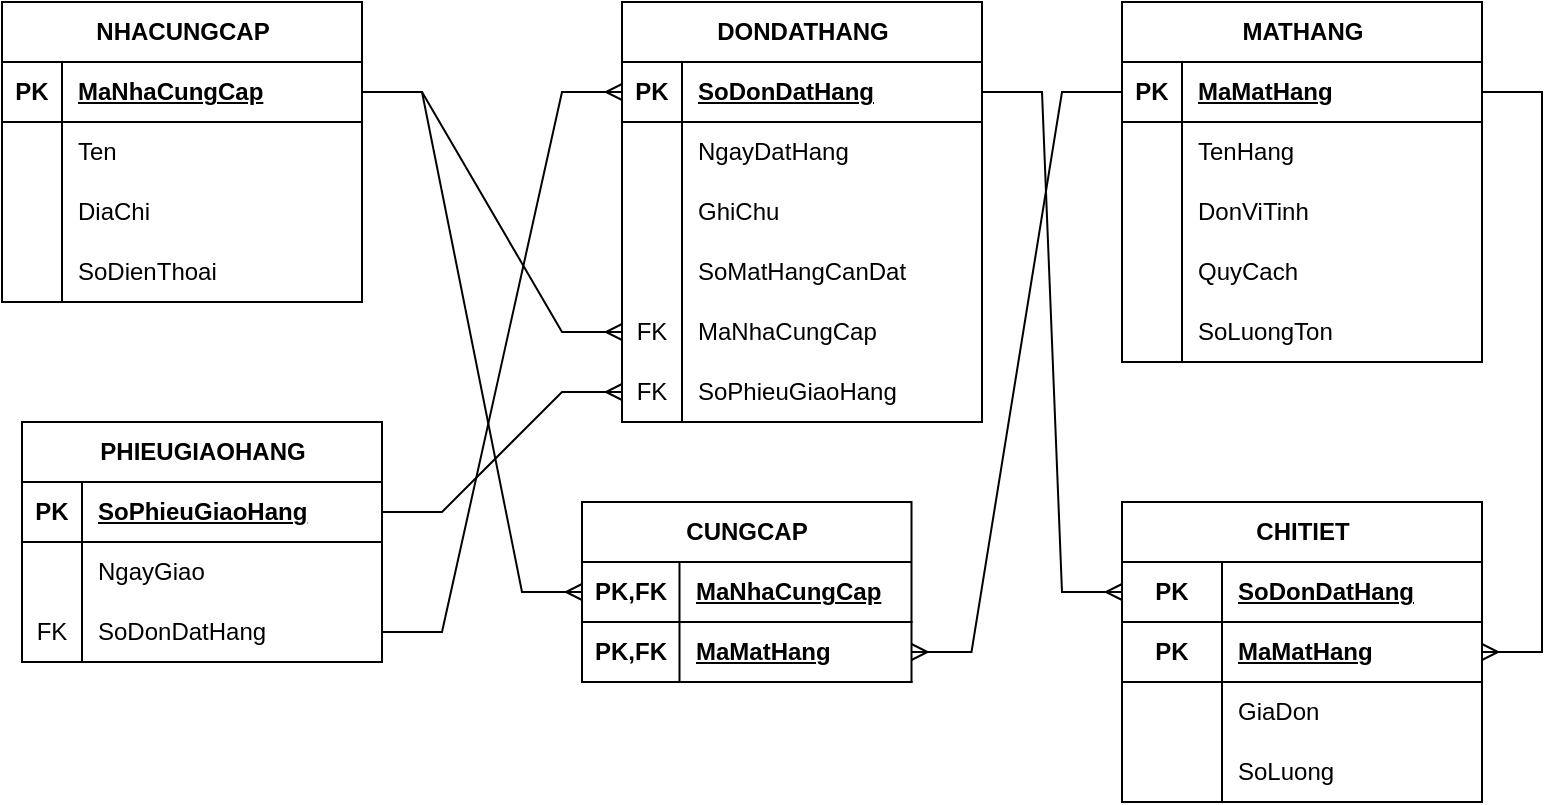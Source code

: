 <mxfile version="26.2.15">
  <diagram name="Trang-1" id="7OiHAHP2vzKxeN63zUBr">
    <mxGraphModel dx="872" dy="499" grid="0" gridSize="10" guides="1" tooltips="1" connect="1" arrows="1" fold="1" page="1" pageScale="1" pageWidth="827" pageHeight="1169" math="0" shadow="0">
      <root>
        <mxCell id="0" />
        <mxCell id="1" parent="0" />
        <mxCell id="dWfArhfqpdfxGNsJtXft-1" value="CHITIET" style="shape=table;startSize=30;container=1;collapsible=1;childLayout=tableLayout;fixedRows=1;rowLines=0;fontStyle=1;align=center;resizeLast=1;html=1;" vertex="1" parent="1">
          <mxGeometry x="580" y="290" width="180" height="150" as="geometry" />
        </mxCell>
        <mxCell id="dWfArhfqpdfxGNsJtXft-2" value="" style="shape=tableRow;horizontal=0;startSize=0;swimlaneHead=0;swimlaneBody=0;fillColor=none;collapsible=0;dropTarget=0;points=[[0,0.5],[1,0.5]];portConstraint=eastwest;top=0;left=0;right=0;bottom=1;" vertex="1" parent="dWfArhfqpdfxGNsJtXft-1">
          <mxGeometry y="30" width="180" height="30" as="geometry" />
        </mxCell>
        <mxCell id="dWfArhfqpdfxGNsJtXft-3" value="PK" style="shape=partialRectangle;connectable=0;fillColor=none;top=0;left=0;bottom=0;right=0;fontStyle=1;overflow=hidden;whiteSpace=wrap;html=1;" vertex="1" parent="dWfArhfqpdfxGNsJtXft-2">
          <mxGeometry width="50" height="30" as="geometry">
            <mxRectangle width="50" height="30" as="alternateBounds" />
          </mxGeometry>
        </mxCell>
        <mxCell id="dWfArhfqpdfxGNsJtXft-4" value="SoDonDatHang" style="shape=partialRectangle;connectable=0;fillColor=none;top=0;left=0;bottom=0;right=0;align=left;spacingLeft=6;fontStyle=5;overflow=hidden;whiteSpace=wrap;html=1;" vertex="1" parent="dWfArhfqpdfxGNsJtXft-2">
          <mxGeometry x="50" width="130" height="30" as="geometry">
            <mxRectangle width="130" height="30" as="alternateBounds" />
          </mxGeometry>
        </mxCell>
        <mxCell id="dWfArhfqpdfxGNsJtXft-111" value="" style="shape=tableRow;horizontal=0;startSize=0;swimlaneHead=0;swimlaneBody=0;fillColor=none;collapsible=0;dropTarget=0;points=[[0,0.5],[1,0.5]];portConstraint=eastwest;top=0;left=0;right=0;bottom=1;" vertex="1" parent="dWfArhfqpdfxGNsJtXft-1">
          <mxGeometry y="60" width="180" height="30" as="geometry" />
        </mxCell>
        <mxCell id="dWfArhfqpdfxGNsJtXft-112" value="PK" style="shape=partialRectangle;connectable=0;fillColor=none;top=0;left=0;bottom=0;right=0;fontStyle=1;overflow=hidden;whiteSpace=wrap;html=1;" vertex="1" parent="dWfArhfqpdfxGNsJtXft-111">
          <mxGeometry width="50" height="30" as="geometry">
            <mxRectangle width="50" height="30" as="alternateBounds" />
          </mxGeometry>
        </mxCell>
        <mxCell id="dWfArhfqpdfxGNsJtXft-113" value="MaMatHang" style="shape=partialRectangle;connectable=0;fillColor=none;top=0;left=0;bottom=0;right=0;align=left;spacingLeft=6;fontStyle=5;overflow=hidden;whiteSpace=wrap;html=1;" vertex="1" parent="dWfArhfqpdfxGNsJtXft-111">
          <mxGeometry x="50" width="130" height="30" as="geometry">
            <mxRectangle width="130" height="30" as="alternateBounds" />
          </mxGeometry>
        </mxCell>
        <mxCell id="dWfArhfqpdfxGNsJtXft-114" value="" style="shape=tableRow;horizontal=0;startSize=0;swimlaneHead=0;swimlaneBody=0;fillColor=none;collapsible=0;dropTarget=0;points=[[0,0.5],[1,0.5]];portConstraint=eastwest;top=0;left=0;right=0;bottom=0;" vertex="1" parent="dWfArhfqpdfxGNsJtXft-1">
          <mxGeometry y="90" width="180" height="30" as="geometry" />
        </mxCell>
        <mxCell id="dWfArhfqpdfxGNsJtXft-115" value="" style="shape=partialRectangle;connectable=0;fillColor=none;top=0;left=0;bottom=0;right=0;editable=1;overflow=hidden;whiteSpace=wrap;html=1;" vertex="1" parent="dWfArhfqpdfxGNsJtXft-114">
          <mxGeometry width="50" height="30" as="geometry">
            <mxRectangle width="50" height="30" as="alternateBounds" />
          </mxGeometry>
        </mxCell>
        <mxCell id="dWfArhfqpdfxGNsJtXft-116" value="GiaDon" style="shape=partialRectangle;connectable=0;fillColor=none;top=0;left=0;bottom=0;right=0;align=left;spacingLeft=6;overflow=hidden;whiteSpace=wrap;html=1;" vertex="1" parent="dWfArhfqpdfxGNsJtXft-114">
          <mxGeometry x="50" width="130" height="30" as="geometry">
            <mxRectangle width="130" height="30" as="alternateBounds" />
          </mxGeometry>
        </mxCell>
        <mxCell id="dWfArhfqpdfxGNsJtXft-117" value="" style="shape=tableRow;horizontal=0;startSize=0;swimlaneHead=0;swimlaneBody=0;fillColor=none;collapsible=0;dropTarget=0;points=[[0,0.5],[1,0.5]];portConstraint=eastwest;top=0;left=0;right=0;bottom=0;" vertex="1" parent="dWfArhfqpdfxGNsJtXft-1">
          <mxGeometry y="120" width="180" height="30" as="geometry" />
        </mxCell>
        <mxCell id="dWfArhfqpdfxGNsJtXft-118" value="" style="shape=partialRectangle;connectable=0;fillColor=none;top=0;left=0;bottom=0;right=0;editable=1;overflow=hidden;whiteSpace=wrap;html=1;" vertex="1" parent="dWfArhfqpdfxGNsJtXft-117">
          <mxGeometry width="50" height="30" as="geometry">
            <mxRectangle width="50" height="30" as="alternateBounds" />
          </mxGeometry>
        </mxCell>
        <mxCell id="dWfArhfqpdfxGNsJtXft-119" value="SoLuong" style="shape=partialRectangle;connectable=0;fillColor=none;top=0;left=0;bottom=0;right=0;align=left;spacingLeft=6;overflow=hidden;whiteSpace=wrap;html=1;" vertex="1" parent="dWfArhfqpdfxGNsJtXft-117">
          <mxGeometry x="50" width="130" height="30" as="geometry">
            <mxRectangle width="130" height="30" as="alternateBounds" />
          </mxGeometry>
        </mxCell>
        <mxCell id="dWfArhfqpdfxGNsJtXft-14" value="PHIEUGIAOHANG" style="shape=table;startSize=30;container=1;collapsible=1;childLayout=tableLayout;fixedRows=1;rowLines=0;fontStyle=1;align=center;resizeLast=1;html=1;" vertex="1" parent="1">
          <mxGeometry x="30" y="250" width="180" height="120" as="geometry" />
        </mxCell>
        <mxCell id="dWfArhfqpdfxGNsJtXft-15" value="" style="shape=tableRow;horizontal=0;startSize=0;swimlaneHead=0;swimlaneBody=0;fillColor=none;collapsible=0;dropTarget=0;points=[[0,0.5],[1,0.5]];portConstraint=eastwest;top=0;left=0;right=0;bottom=1;" vertex="1" parent="dWfArhfqpdfxGNsJtXft-14">
          <mxGeometry y="30" width="180" height="30" as="geometry" />
        </mxCell>
        <mxCell id="dWfArhfqpdfxGNsJtXft-16" value="PK" style="shape=partialRectangle;connectable=0;fillColor=none;top=0;left=0;bottom=0;right=0;fontStyle=1;overflow=hidden;whiteSpace=wrap;html=1;" vertex="1" parent="dWfArhfqpdfxGNsJtXft-15">
          <mxGeometry width="30" height="30" as="geometry">
            <mxRectangle width="30" height="30" as="alternateBounds" />
          </mxGeometry>
        </mxCell>
        <mxCell id="dWfArhfqpdfxGNsJtXft-17" value="SoPhieuGiaoHang" style="shape=partialRectangle;connectable=0;fillColor=none;top=0;left=0;bottom=0;right=0;align=left;spacingLeft=6;fontStyle=5;overflow=hidden;whiteSpace=wrap;html=1;" vertex="1" parent="dWfArhfqpdfxGNsJtXft-15">
          <mxGeometry x="30" width="150" height="30" as="geometry">
            <mxRectangle width="150" height="30" as="alternateBounds" />
          </mxGeometry>
        </mxCell>
        <mxCell id="dWfArhfqpdfxGNsJtXft-107" value="" style="shape=tableRow;horizontal=0;startSize=0;swimlaneHead=0;swimlaneBody=0;fillColor=none;collapsible=0;dropTarget=0;points=[[0,0.5],[1,0.5]];portConstraint=eastwest;top=0;left=0;right=0;bottom=0;" vertex="1" parent="dWfArhfqpdfxGNsJtXft-14">
          <mxGeometry y="60" width="180" height="30" as="geometry" />
        </mxCell>
        <mxCell id="dWfArhfqpdfxGNsJtXft-108" value="" style="shape=partialRectangle;connectable=0;fillColor=none;top=0;left=0;bottom=0;right=0;editable=1;overflow=hidden;whiteSpace=wrap;html=1;" vertex="1" parent="dWfArhfqpdfxGNsJtXft-107">
          <mxGeometry width="30" height="30" as="geometry">
            <mxRectangle width="30" height="30" as="alternateBounds" />
          </mxGeometry>
        </mxCell>
        <mxCell id="dWfArhfqpdfxGNsJtXft-109" value="NgayGiao" style="shape=partialRectangle;connectable=0;fillColor=none;top=0;left=0;bottom=0;right=0;align=left;spacingLeft=6;overflow=hidden;whiteSpace=wrap;html=1;" vertex="1" parent="dWfArhfqpdfxGNsJtXft-107">
          <mxGeometry x="30" width="150" height="30" as="geometry">
            <mxRectangle width="150" height="30" as="alternateBounds" />
          </mxGeometry>
        </mxCell>
        <mxCell id="dWfArhfqpdfxGNsJtXft-18" value="" style="shape=tableRow;horizontal=0;startSize=0;swimlaneHead=0;swimlaneBody=0;fillColor=none;collapsible=0;dropTarget=0;points=[[0,0.5],[1,0.5]];portConstraint=eastwest;top=0;left=0;right=0;bottom=0;" vertex="1" parent="dWfArhfqpdfxGNsJtXft-14">
          <mxGeometry y="90" width="180" height="30" as="geometry" />
        </mxCell>
        <mxCell id="dWfArhfqpdfxGNsJtXft-19" value="FK" style="shape=partialRectangle;connectable=0;fillColor=none;top=0;left=0;bottom=0;right=0;editable=1;overflow=hidden;whiteSpace=wrap;html=1;" vertex="1" parent="dWfArhfqpdfxGNsJtXft-18">
          <mxGeometry width="30" height="30" as="geometry">
            <mxRectangle width="30" height="30" as="alternateBounds" />
          </mxGeometry>
        </mxCell>
        <mxCell id="dWfArhfqpdfxGNsJtXft-20" value="SoDonDatHang" style="shape=partialRectangle;connectable=0;fillColor=none;top=0;left=0;bottom=0;right=0;align=left;spacingLeft=6;overflow=hidden;whiteSpace=wrap;html=1;" vertex="1" parent="dWfArhfqpdfxGNsJtXft-18">
          <mxGeometry x="30" width="150" height="30" as="geometry">
            <mxRectangle width="150" height="30" as="alternateBounds" />
          </mxGeometry>
        </mxCell>
        <mxCell id="dWfArhfqpdfxGNsJtXft-27" value="DONDATHANG" style="shape=table;startSize=30;container=1;collapsible=1;childLayout=tableLayout;fixedRows=1;rowLines=0;fontStyle=1;align=center;resizeLast=1;html=1;" vertex="1" parent="1">
          <mxGeometry x="330" y="40" width="180" height="210" as="geometry" />
        </mxCell>
        <mxCell id="dWfArhfqpdfxGNsJtXft-28" value="" style="shape=tableRow;horizontal=0;startSize=0;swimlaneHead=0;swimlaneBody=0;fillColor=none;collapsible=0;dropTarget=0;points=[[0,0.5],[1,0.5]];portConstraint=eastwest;top=0;left=0;right=0;bottom=1;" vertex="1" parent="dWfArhfqpdfxGNsJtXft-27">
          <mxGeometry y="30" width="180" height="30" as="geometry" />
        </mxCell>
        <mxCell id="dWfArhfqpdfxGNsJtXft-29" value="PK" style="shape=partialRectangle;connectable=0;fillColor=none;top=0;left=0;bottom=0;right=0;fontStyle=1;overflow=hidden;whiteSpace=wrap;html=1;" vertex="1" parent="dWfArhfqpdfxGNsJtXft-28">
          <mxGeometry width="30" height="30" as="geometry">
            <mxRectangle width="30" height="30" as="alternateBounds" />
          </mxGeometry>
        </mxCell>
        <mxCell id="dWfArhfqpdfxGNsJtXft-30" value="SoDonDatHang" style="shape=partialRectangle;connectable=0;fillColor=none;top=0;left=0;bottom=0;right=0;align=left;spacingLeft=6;fontStyle=5;overflow=hidden;whiteSpace=wrap;html=1;" vertex="1" parent="dWfArhfqpdfxGNsJtXft-28">
          <mxGeometry x="30" width="150" height="30" as="geometry">
            <mxRectangle width="150" height="30" as="alternateBounds" />
          </mxGeometry>
        </mxCell>
        <mxCell id="dWfArhfqpdfxGNsJtXft-31" value="" style="shape=tableRow;horizontal=0;startSize=0;swimlaneHead=0;swimlaneBody=0;fillColor=none;collapsible=0;dropTarget=0;points=[[0,0.5],[1,0.5]];portConstraint=eastwest;top=0;left=0;right=0;bottom=0;" vertex="1" parent="dWfArhfqpdfxGNsJtXft-27">
          <mxGeometry y="60" width="180" height="30" as="geometry" />
        </mxCell>
        <mxCell id="dWfArhfqpdfxGNsJtXft-32" value="" style="shape=partialRectangle;connectable=0;fillColor=none;top=0;left=0;bottom=0;right=0;editable=1;overflow=hidden;whiteSpace=wrap;html=1;" vertex="1" parent="dWfArhfqpdfxGNsJtXft-31">
          <mxGeometry width="30" height="30" as="geometry">
            <mxRectangle width="30" height="30" as="alternateBounds" />
          </mxGeometry>
        </mxCell>
        <mxCell id="dWfArhfqpdfxGNsJtXft-33" value="NgayDatHang" style="shape=partialRectangle;connectable=0;fillColor=none;top=0;left=0;bottom=0;right=0;align=left;spacingLeft=6;overflow=hidden;whiteSpace=wrap;html=1;" vertex="1" parent="dWfArhfqpdfxGNsJtXft-31">
          <mxGeometry x="30" width="150" height="30" as="geometry">
            <mxRectangle width="150" height="30" as="alternateBounds" />
          </mxGeometry>
        </mxCell>
        <mxCell id="dWfArhfqpdfxGNsJtXft-34" value="" style="shape=tableRow;horizontal=0;startSize=0;swimlaneHead=0;swimlaneBody=0;fillColor=none;collapsible=0;dropTarget=0;points=[[0,0.5],[1,0.5]];portConstraint=eastwest;top=0;left=0;right=0;bottom=0;" vertex="1" parent="dWfArhfqpdfxGNsJtXft-27">
          <mxGeometry y="90" width="180" height="30" as="geometry" />
        </mxCell>
        <mxCell id="dWfArhfqpdfxGNsJtXft-35" value="" style="shape=partialRectangle;connectable=0;fillColor=none;top=0;left=0;bottom=0;right=0;editable=1;overflow=hidden;whiteSpace=wrap;html=1;" vertex="1" parent="dWfArhfqpdfxGNsJtXft-34">
          <mxGeometry width="30" height="30" as="geometry">
            <mxRectangle width="30" height="30" as="alternateBounds" />
          </mxGeometry>
        </mxCell>
        <mxCell id="dWfArhfqpdfxGNsJtXft-36" value="GhiChu" style="shape=partialRectangle;connectable=0;fillColor=none;top=0;left=0;bottom=0;right=0;align=left;spacingLeft=6;overflow=hidden;whiteSpace=wrap;html=1;" vertex="1" parent="dWfArhfqpdfxGNsJtXft-34">
          <mxGeometry x="30" width="150" height="30" as="geometry">
            <mxRectangle width="150" height="30" as="alternateBounds" />
          </mxGeometry>
        </mxCell>
        <mxCell id="dWfArhfqpdfxGNsJtXft-37" value="" style="shape=tableRow;horizontal=0;startSize=0;swimlaneHead=0;swimlaneBody=0;fillColor=none;collapsible=0;dropTarget=0;points=[[0,0.5],[1,0.5]];portConstraint=eastwest;top=0;left=0;right=0;bottom=0;" vertex="1" parent="dWfArhfqpdfxGNsJtXft-27">
          <mxGeometry y="120" width="180" height="30" as="geometry" />
        </mxCell>
        <mxCell id="dWfArhfqpdfxGNsJtXft-38" value="" style="shape=partialRectangle;connectable=0;fillColor=none;top=0;left=0;bottom=0;right=0;editable=1;overflow=hidden;whiteSpace=wrap;html=1;" vertex="1" parent="dWfArhfqpdfxGNsJtXft-37">
          <mxGeometry width="30" height="30" as="geometry">
            <mxRectangle width="30" height="30" as="alternateBounds" />
          </mxGeometry>
        </mxCell>
        <mxCell id="dWfArhfqpdfxGNsJtXft-39" value="SoMatHangCanDat" style="shape=partialRectangle;connectable=0;fillColor=none;top=0;left=0;bottom=0;right=0;align=left;spacingLeft=6;overflow=hidden;whiteSpace=wrap;html=1;" vertex="1" parent="dWfArhfqpdfxGNsJtXft-37">
          <mxGeometry x="30" width="150" height="30" as="geometry">
            <mxRectangle width="150" height="30" as="alternateBounds" />
          </mxGeometry>
        </mxCell>
        <mxCell id="dWfArhfqpdfxGNsJtXft-88" value="" style="shape=tableRow;horizontal=0;startSize=0;swimlaneHead=0;swimlaneBody=0;fillColor=none;collapsible=0;dropTarget=0;points=[[0,0.5],[1,0.5]];portConstraint=eastwest;top=0;left=0;right=0;bottom=0;" vertex="1" parent="dWfArhfqpdfxGNsJtXft-27">
          <mxGeometry y="150" width="180" height="30" as="geometry" />
        </mxCell>
        <mxCell id="dWfArhfqpdfxGNsJtXft-89" value="FK" style="shape=partialRectangle;connectable=0;fillColor=none;top=0;left=0;bottom=0;right=0;editable=1;overflow=hidden;whiteSpace=wrap;html=1;" vertex="1" parent="dWfArhfqpdfxGNsJtXft-88">
          <mxGeometry width="30" height="30" as="geometry">
            <mxRectangle width="30" height="30" as="alternateBounds" />
          </mxGeometry>
        </mxCell>
        <mxCell id="dWfArhfqpdfxGNsJtXft-90" value="MaNhaCungCap" style="shape=partialRectangle;connectable=0;fillColor=none;top=0;left=0;bottom=0;right=0;align=left;spacingLeft=6;overflow=hidden;whiteSpace=wrap;html=1;" vertex="1" parent="dWfArhfqpdfxGNsJtXft-88">
          <mxGeometry x="30" width="150" height="30" as="geometry">
            <mxRectangle width="150" height="30" as="alternateBounds" />
          </mxGeometry>
        </mxCell>
        <mxCell id="dWfArhfqpdfxGNsJtXft-91" value="" style="shape=tableRow;horizontal=0;startSize=0;swimlaneHead=0;swimlaneBody=0;fillColor=none;collapsible=0;dropTarget=0;points=[[0,0.5],[1,0.5]];portConstraint=eastwest;top=0;left=0;right=0;bottom=0;" vertex="1" parent="dWfArhfqpdfxGNsJtXft-27">
          <mxGeometry y="180" width="180" height="30" as="geometry" />
        </mxCell>
        <mxCell id="dWfArhfqpdfxGNsJtXft-92" value="FK" style="shape=partialRectangle;connectable=0;fillColor=none;top=0;left=0;bottom=0;right=0;editable=1;overflow=hidden;whiteSpace=wrap;html=1;" vertex="1" parent="dWfArhfqpdfxGNsJtXft-91">
          <mxGeometry width="30" height="30" as="geometry">
            <mxRectangle width="30" height="30" as="alternateBounds" />
          </mxGeometry>
        </mxCell>
        <mxCell id="dWfArhfqpdfxGNsJtXft-93" value="SoPhieuGiaoHang" style="shape=partialRectangle;connectable=0;fillColor=none;top=0;left=0;bottom=0;right=0;align=left;spacingLeft=6;overflow=hidden;whiteSpace=wrap;html=1;" vertex="1" parent="dWfArhfqpdfxGNsJtXft-91">
          <mxGeometry x="30" width="150" height="30" as="geometry">
            <mxRectangle width="150" height="30" as="alternateBounds" />
          </mxGeometry>
        </mxCell>
        <mxCell id="dWfArhfqpdfxGNsJtXft-40" value="MATHANG" style="shape=table;startSize=30;container=1;collapsible=1;childLayout=tableLayout;fixedRows=1;rowLines=0;fontStyle=1;align=center;resizeLast=1;html=1;" vertex="1" parent="1">
          <mxGeometry x="580" y="40" width="180" height="180" as="geometry" />
        </mxCell>
        <mxCell id="dWfArhfqpdfxGNsJtXft-41" value="" style="shape=tableRow;horizontal=0;startSize=0;swimlaneHead=0;swimlaneBody=0;fillColor=none;collapsible=0;dropTarget=0;points=[[0,0.5],[1,0.5]];portConstraint=eastwest;top=0;left=0;right=0;bottom=1;" vertex="1" parent="dWfArhfqpdfxGNsJtXft-40">
          <mxGeometry y="30" width="180" height="30" as="geometry" />
        </mxCell>
        <mxCell id="dWfArhfqpdfxGNsJtXft-42" value="PK" style="shape=partialRectangle;connectable=0;fillColor=none;top=0;left=0;bottom=0;right=0;fontStyle=1;overflow=hidden;whiteSpace=wrap;html=1;" vertex="1" parent="dWfArhfqpdfxGNsJtXft-41">
          <mxGeometry width="30" height="30" as="geometry">
            <mxRectangle width="30" height="30" as="alternateBounds" />
          </mxGeometry>
        </mxCell>
        <mxCell id="dWfArhfqpdfxGNsJtXft-43" value="MaMatHang" style="shape=partialRectangle;connectable=0;fillColor=none;top=0;left=0;bottom=0;right=0;align=left;spacingLeft=6;fontStyle=5;overflow=hidden;whiteSpace=wrap;html=1;" vertex="1" parent="dWfArhfqpdfxGNsJtXft-41">
          <mxGeometry x="30" width="150" height="30" as="geometry">
            <mxRectangle width="150" height="30" as="alternateBounds" />
          </mxGeometry>
        </mxCell>
        <mxCell id="dWfArhfqpdfxGNsJtXft-44" value="" style="shape=tableRow;horizontal=0;startSize=0;swimlaneHead=0;swimlaneBody=0;fillColor=none;collapsible=0;dropTarget=0;points=[[0,0.5],[1,0.5]];portConstraint=eastwest;top=0;left=0;right=0;bottom=0;" vertex="1" parent="dWfArhfqpdfxGNsJtXft-40">
          <mxGeometry y="60" width="180" height="30" as="geometry" />
        </mxCell>
        <mxCell id="dWfArhfqpdfxGNsJtXft-45" value="" style="shape=partialRectangle;connectable=0;fillColor=none;top=0;left=0;bottom=0;right=0;editable=1;overflow=hidden;whiteSpace=wrap;html=1;" vertex="1" parent="dWfArhfqpdfxGNsJtXft-44">
          <mxGeometry width="30" height="30" as="geometry">
            <mxRectangle width="30" height="30" as="alternateBounds" />
          </mxGeometry>
        </mxCell>
        <mxCell id="dWfArhfqpdfxGNsJtXft-46" value="TenHang" style="shape=partialRectangle;connectable=0;fillColor=none;top=0;left=0;bottom=0;right=0;align=left;spacingLeft=6;overflow=hidden;whiteSpace=wrap;html=1;" vertex="1" parent="dWfArhfqpdfxGNsJtXft-44">
          <mxGeometry x="30" width="150" height="30" as="geometry">
            <mxRectangle width="150" height="30" as="alternateBounds" />
          </mxGeometry>
        </mxCell>
        <mxCell id="dWfArhfqpdfxGNsJtXft-47" value="" style="shape=tableRow;horizontal=0;startSize=0;swimlaneHead=0;swimlaneBody=0;fillColor=none;collapsible=0;dropTarget=0;points=[[0,0.5],[1,0.5]];portConstraint=eastwest;top=0;left=0;right=0;bottom=0;" vertex="1" parent="dWfArhfqpdfxGNsJtXft-40">
          <mxGeometry y="90" width="180" height="30" as="geometry" />
        </mxCell>
        <mxCell id="dWfArhfqpdfxGNsJtXft-48" value="" style="shape=partialRectangle;connectable=0;fillColor=none;top=0;left=0;bottom=0;right=0;editable=1;overflow=hidden;whiteSpace=wrap;html=1;" vertex="1" parent="dWfArhfqpdfxGNsJtXft-47">
          <mxGeometry width="30" height="30" as="geometry">
            <mxRectangle width="30" height="30" as="alternateBounds" />
          </mxGeometry>
        </mxCell>
        <mxCell id="dWfArhfqpdfxGNsJtXft-49" value="DonViTinh" style="shape=partialRectangle;connectable=0;fillColor=none;top=0;left=0;bottom=0;right=0;align=left;spacingLeft=6;overflow=hidden;whiteSpace=wrap;html=1;" vertex="1" parent="dWfArhfqpdfxGNsJtXft-47">
          <mxGeometry x="30" width="150" height="30" as="geometry">
            <mxRectangle width="150" height="30" as="alternateBounds" />
          </mxGeometry>
        </mxCell>
        <mxCell id="dWfArhfqpdfxGNsJtXft-79" value="" style="shape=tableRow;horizontal=0;startSize=0;swimlaneHead=0;swimlaneBody=0;fillColor=none;collapsible=0;dropTarget=0;points=[[0,0.5],[1,0.5]];portConstraint=eastwest;top=0;left=0;right=0;bottom=0;" vertex="1" parent="dWfArhfqpdfxGNsJtXft-40">
          <mxGeometry y="120" width="180" height="30" as="geometry" />
        </mxCell>
        <mxCell id="dWfArhfqpdfxGNsJtXft-80" value="" style="shape=partialRectangle;connectable=0;fillColor=none;top=0;left=0;bottom=0;right=0;editable=1;overflow=hidden;whiteSpace=wrap;html=1;" vertex="1" parent="dWfArhfqpdfxGNsJtXft-79">
          <mxGeometry width="30" height="30" as="geometry">
            <mxRectangle width="30" height="30" as="alternateBounds" />
          </mxGeometry>
        </mxCell>
        <mxCell id="dWfArhfqpdfxGNsJtXft-81" value="QuyCach" style="shape=partialRectangle;connectable=0;fillColor=none;top=0;left=0;bottom=0;right=0;align=left;spacingLeft=6;overflow=hidden;whiteSpace=wrap;html=1;" vertex="1" parent="dWfArhfqpdfxGNsJtXft-79">
          <mxGeometry x="30" width="150" height="30" as="geometry">
            <mxRectangle width="150" height="30" as="alternateBounds" />
          </mxGeometry>
        </mxCell>
        <mxCell id="dWfArhfqpdfxGNsJtXft-50" value="" style="shape=tableRow;horizontal=0;startSize=0;swimlaneHead=0;swimlaneBody=0;fillColor=none;collapsible=0;dropTarget=0;points=[[0,0.5],[1,0.5]];portConstraint=eastwest;top=0;left=0;right=0;bottom=0;" vertex="1" parent="dWfArhfqpdfxGNsJtXft-40">
          <mxGeometry y="150" width="180" height="30" as="geometry" />
        </mxCell>
        <mxCell id="dWfArhfqpdfxGNsJtXft-51" value="" style="shape=partialRectangle;connectable=0;fillColor=none;top=0;left=0;bottom=0;right=0;editable=1;overflow=hidden;whiteSpace=wrap;html=1;" vertex="1" parent="dWfArhfqpdfxGNsJtXft-50">
          <mxGeometry width="30" height="30" as="geometry">
            <mxRectangle width="30" height="30" as="alternateBounds" />
          </mxGeometry>
        </mxCell>
        <mxCell id="dWfArhfqpdfxGNsJtXft-52" value="SoLuongTon" style="shape=partialRectangle;connectable=0;fillColor=none;top=0;left=0;bottom=0;right=0;align=left;spacingLeft=6;overflow=hidden;whiteSpace=wrap;html=1;" vertex="1" parent="dWfArhfqpdfxGNsJtXft-50">
          <mxGeometry x="30" width="150" height="30" as="geometry">
            <mxRectangle width="150" height="30" as="alternateBounds" />
          </mxGeometry>
        </mxCell>
        <mxCell id="dWfArhfqpdfxGNsJtXft-53" value="NHACUNGCAP" style="shape=table;startSize=30;container=1;collapsible=1;childLayout=tableLayout;fixedRows=1;rowLines=0;fontStyle=1;align=center;resizeLast=1;html=1;" vertex="1" parent="1">
          <mxGeometry x="20" y="40" width="180" height="150" as="geometry" />
        </mxCell>
        <mxCell id="dWfArhfqpdfxGNsJtXft-54" value="" style="shape=tableRow;horizontal=0;startSize=0;swimlaneHead=0;swimlaneBody=0;fillColor=none;collapsible=0;dropTarget=0;points=[[0,0.5],[1,0.5]];portConstraint=eastwest;top=0;left=0;right=0;bottom=1;" vertex="1" parent="dWfArhfqpdfxGNsJtXft-53">
          <mxGeometry y="30" width="180" height="30" as="geometry" />
        </mxCell>
        <mxCell id="dWfArhfqpdfxGNsJtXft-55" value="PK" style="shape=partialRectangle;connectable=0;fillColor=none;top=0;left=0;bottom=0;right=0;fontStyle=1;overflow=hidden;whiteSpace=wrap;html=1;" vertex="1" parent="dWfArhfqpdfxGNsJtXft-54">
          <mxGeometry width="30" height="30" as="geometry">
            <mxRectangle width="30" height="30" as="alternateBounds" />
          </mxGeometry>
        </mxCell>
        <mxCell id="dWfArhfqpdfxGNsJtXft-56" value="MaNhaCungCap" style="shape=partialRectangle;connectable=0;fillColor=none;top=0;left=0;bottom=0;right=0;align=left;spacingLeft=6;fontStyle=5;overflow=hidden;whiteSpace=wrap;html=1;" vertex="1" parent="dWfArhfqpdfxGNsJtXft-54">
          <mxGeometry x="30" width="150" height="30" as="geometry">
            <mxRectangle width="150" height="30" as="alternateBounds" />
          </mxGeometry>
        </mxCell>
        <mxCell id="dWfArhfqpdfxGNsJtXft-57" value="" style="shape=tableRow;horizontal=0;startSize=0;swimlaneHead=0;swimlaneBody=0;fillColor=none;collapsible=0;dropTarget=0;points=[[0,0.5],[1,0.5]];portConstraint=eastwest;top=0;left=0;right=0;bottom=0;" vertex="1" parent="dWfArhfqpdfxGNsJtXft-53">
          <mxGeometry y="60" width="180" height="30" as="geometry" />
        </mxCell>
        <mxCell id="dWfArhfqpdfxGNsJtXft-58" value="" style="shape=partialRectangle;connectable=0;fillColor=none;top=0;left=0;bottom=0;right=0;editable=1;overflow=hidden;whiteSpace=wrap;html=1;" vertex="1" parent="dWfArhfqpdfxGNsJtXft-57">
          <mxGeometry width="30" height="30" as="geometry">
            <mxRectangle width="30" height="30" as="alternateBounds" />
          </mxGeometry>
        </mxCell>
        <mxCell id="dWfArhfqpdfxGNsJtXft-59" value="Ten" style="shape=partialRectangle;connectable=0;fillColor=none;top=0;left=0;bottom=0;right=0;align=left;spacingLeft=6;overflow=hidden;whiteSpace=wrap;html=1;" vertex="1" parent="dWfArhfqpdfxGNsJtXft-57">
          <mxGeometry x="30" width="150" height="30" as="geometry">
            <mxRectangle width="150" height="30" as="alternateBounds" />
          </mxGeometry>
        </mxCell>
        <mxCell id="dWfArhfqpdfxGNsJtXft-60" value="" style="shape=tableRow;horizontal=0;startSize=0;swimlaneHead=0;swimlaneBody=0;fillColor=none;collapsible=0;dropTarget=0;points=[[0,0.5],[1,0.5]];portConstraint=eastwest;top=0;left=0;right=0;bottom=0;" vertex="1" parent="dWfArhfqpdfxGNsJtXft-53">
          <mxGeometry y="90" width="180" height="30" as="geometry" />
        </mxCell>
        <mxCell id="dWfArhfqpdfxGNsJtXft-61" value="" style="shape=partialRectangle;connectable=0;fillColor=none;top=0;left=0;bottom=0;right=0;editable=1;overflow=hidden;whiteSpace=wrap;html=1;" vertex="1" parent="dWfArhfqpdfxGNsJtXft-60">
          <mxGeometry width="30" height="30" as="geometry">
            <mxRectangle width="30" height="30" as="alternateBounds" />
          </mxGeometry>
        </mxCell>
        <mxCell id="dWfArhfqpdfxGNsJtXft-62" value="DiaChi" style="shape=partialRectangle;connectable=0;fillColor=none;top=0;left=0;bottom=0;right=0;align=left;spacingLeft=6;overflow=hidden;whiteSpace=wrap;html=1;" vertex="1" parent="dWfArhfqpdfxGNsJtXft-60">
          <mxGeometry x="30" width="150" height="30" as="geometry">
            <mxRectangle width="150" height="30" as="alternateBounds" />
          </mxGeometry>
        </mxCell>
        <mxCell id="dWfArhfqpdfxGNsJtXft-63" value="" style="shape=tableRow;horizontal=0;startSize=0;swimlaneHead=0;swimlaneBody=0;fillColor=none;collapsible=0;dropTarget=0;points=[[0,0.5],[1,0.5]];portConstraint=eastwest;top=0;left=0;right=0;bottom=0;" vertex="1" parent="dWfArhfqpdfxGNsJtXft-53">
          <mxGeometry y="120" width="180" height="30" as="geometry" />
        </mxCell>
        <mxCell id="dWfArhfqpdfxGNsJtXft-64" value="" style="shape=partialRectangle;connectable=0;fillColor=none;top=0;left=0;bottom=0;right=0;editable=1;overflow=hidden;whiteSpace=wrap;html=1;" vertex="1" parent="dWfArhfqpdfxGNsJtXft-63">
          <mxGeometry width="30" height="30" as="geometry">
            <mxRectangle width="30" height="30" as="alternateBounds" />
          </mxGeometry>
        </mxCell>
        <mxCell id="dWfArhfqpdfxGNsJtXft-65" value="SoDienThoai" style="shape=partialRectangle;connectable=0;fillColor=none;top=0;left=0;bottom=0;right=0;align=left;spacingLeft=6;overflow=hidden;whiteSpace=wrap;html=1;" vertex="1" parent="dWfArhfqpdfxGNsJtXft-63">
          <mxGeometry x="30" width="150" height="30" as="geometry">
            <mxRectangle width="150" height="30" as="alternateBounds" />
          </mxGeometry>
        </mxCell>
        <mxCell id="dWfArhfqpdfxGNsJtXft-66" value="CUNGCAP" style="shape=table;startSize=30;container=1;collapsible=1;childLayout=tableLayout;fixedRows=1;rowLines=0;fontStyle=1;align=center;resizeLast=1;html=1;" vertex="1" parent="1">
          <mxGeometry x="310" y="290" width="164.75" height="90" as="geometry" />
        </mxCell>
        <mxCell id="dWfArhfqpdfxGNsJtXft-82" value="" style="shape=tableRow;horizontal=0;startSize=0;swimlaneHead=0;swimlaneBody=0;fillColor=none;collapsible=0;dropTarget=0;points=[[0,0.5],[1,0.5]];portConstraint=eastwest;top=0;left=0;right=0;bottom=1;" vertex="1" parent="dWfArhfqpdfxGNsJtXft-66">
          <mxGeometry y="30" width="164.75" height="30" as="geometry" />
        </mxCell>
        <mxCell id="dWfArhfqpdfxGNsJtXft-83" value="PK,FK" style="shape=partialRectangle;connectable=0;fillColor=none;top=0;left=0;bottom=0;right=0;fontStyle=1;overflow=hidden;whiteSpace=wrap;html=1;" vertex="1" parent="dWfArhfqpdfxGNsJtXft-82">
          <mxGeometry width="48.75" height="30" as="geometry">
            <mxRectangle width="48.75" height="30" as="alternateBounds" />
          </mxGeometry>
        </mxCell>
        <mxCell id="dWfArhfqpdfxGNsJtXft-84" value="MaNhaCungCap" style="shape=partialRectangle;connectable=0;fillColor=none;top=0;left=0;bottom=0;right=0;align=left;spacingLeft=6;fontStyle=5;overflow=hidden;whiteSpace=wrap;html=1;" vertex="1" parent="dWfArhfqpdfxGNsJtXft-82">
          <mxGeometry x="48.75" width="116" height="30" as="geometry">
            <mxRectangle width="116" height="30" as="alternateBounds" />
          </mxGeometry>
        </mxCell>
        <mxCell id="dWfArhfqpdfxGNsJtXft-67" value="" style="shape=tableRow;horizontal=0;startSize=0;swimlaneHead=0;swimlaneBody=0;fillColor=none;collapsible=0;dropTarget=0;points=[[0,0.5],[1,0.5]];portConstraint=eastwest;top=0;left=0;right=0;bottom=1;" vertex="1" parent="dWfArhfqpdfxGNsJtXft-66">
          <mxGeometry y="60" width="164.75" height="30" as="geometry" />
        </mxCell>
        <mxCell id="dWfArhfqpdfxGNsJtXft-68" value="PK,FK" style="shape=partialRectangle;connectable=0;fillColor=none;top=0;left=0;bottom=0;right=0;fontStyle=1;overflow=hidden;whiteSpace=wrap;html=1;" vertex="1" parent="dWfArhfqpdfxGNsJtXft-67">
          <mxGeometry width="48.75" height="30" as="geometry">
            <mxRectangle width="48.75" height="30" as="alternateBounds" />
          </mxGeometry>
        </mxCell>
        <mxCell id="dWfArhfqpdfxGNsJtXft-69" value="MaMatHang" style="shape=partialRectangle;connectable=0;fillColor=none;top=0;left=0;bottom=0;right=0;align=left;spacingLeft=6;fontStyle=5;overflow=hidden;whiteSpace=wrap;html=1;" vertex="1" parent="dWfArhfqpdfxGNsJtXft-67">
          <mxGeometry x="48.75" width="116" height="30" as="geometry">
            <mxRectangle width="116" height="30" as="alternateBounds" />
          </mxGeometry>
        </mxCell>
        <mxCell id="dWfArhfqpdfxGNsJtXft-94" value="" style="edgeStyle=entityRelationEdgeStyle;fontSize=12;html=1;endArrow=ERmany;rounded=0;" edge="1" parent="1" source="dWfArhfqpdfxGNsJtXft-54" target="dWfArhfqpdfxGNsJtXft-88">
          <mxGeometry width="100" height="100" relative="1" as="geometry">
            <mxPoint x="360" y="290" as="sourcePoint" />
            <mxPoint x="460" y="190" as="targetPoint" />
          </mxGeometry>
        </mxCell>
        <mxCell id="dWfArhfqpdfxGNsJtXft-96" value="" style="edgeStyle=entityRelationEdgeStyle;fontSize=12;html=1;endArrow=ERmany;rounded=0;" edge="1" parent="1" source="dWfArhfqpdfxGNsJtXft-54" target="dWfArhfqpdfxGNsJtXft-82">
          <mxGeometry width="100" height="100" relative="1" as="geometry">
            <mxPoint x="360" y="290" as="sourcePoint" />
            <mxPoint x="460" y="190" as="targetPoint" />
            <Array as="points">
              <mxPoint x="201" y="99" />
              <mxPoint x="390" y="350" />
            </Array>
          </mxGeometry>
        </mxCell>
        <mxCell id="dWfArhfqpdfxGNsJtXft-97" value="" style="edgeStyle=entityRelationEdgeStyle;fontSize=12;html=1;endArrow=ERmany;rounded=0;" edge="1" parent="1" source="dWfArhfqpdfxGNsJtXft-41" target="dWfArhfqpdfxGNsJtXft-67">
          <mxGeometry width="100" height="100" relative="1" as="geometry">
            <mxPoint x="650" y="270" as="sourcePoint" />
            <mxPoint x="650" y="290" as="targetPoint" />
          </mxGeometry>
        </mxCell>
        <mxCell id="dWfArhfqpdfxGNsJtXft-98" value="" style="edgeStyle=entityRelationEdgeStyle;fontSize=12;html=1;endArrow=ERmany;rounded=0;" edge="1" parent="1" source="dWfArhfqpdfxGNsJtXft-28" target="dWfArhfqpdfxGNsJtXft-2">
          <mxGeometry width="100" height="100" relative="1" as="geometry">
            <mxPoint x="360" y="290" as="sourcePoint" />
            <mxPoint x="460" y="190" as="targetPoint" />
          </mxGeometry>
        </mxCell>
        <mxCell id="dWfArhfqpdfxGNsJtXft-101" value="" style="edgeStyle=entityRelationEdgeStyle;fontSize=12;html=1;endArrow=ERmany;rounded=0;" edge="1" parent="1" source="dWfArhfqpdfxGNsJtXft-41" target="dWfArhfqpdfxGNsJtXft-111">
          <mxGeometry width="100" height="100" relative="1" as="geometry">
            <mxPoint x="360" y="250" as="sourcePoint" />
            <mxPoint x="790" y="535" as="targetPoint" />
          </mxGeometry>
        </mxCell>
        <mxCell id="dWfArhfqpdfxGNsJtXft-105" value="" style="edgeStyle=entityRelationEdgeStyle;fontSize=12;html=1;endArrow=ERmany;rounded=0;" edge="1" parent="1" source="dWfArhfqpdfxGNsJtXft-15" target="dWfArhfqpdfxGNsJtXft-91">
          <mxGeometry width="100" height="100" relative="1" as="geometry">
            <mxPoint x="358" y="346" as="sourcePoint" />
            <mxPoint x="458" y="246" as="targetPoint" />
          </mxGeometry>
        </mxCell>
        <mxCell id="dWfArhfqpdfxGNsJtXft-106" value="" style="edgeStyle=entityRelationEdgeStyle;fontSize=12;html=1;endArrow=ERmany;rounded=0;" edge="1" parent="1" source="dWfArhfqpdfxGNsJtXft-18" target="dWfArhfqpdfxGNsJtXft-28">
          <mxGeometry width="100" height="100" relative="1" as="geometry">
            <mxPoint x="358" y="346" as="sourcePoint" />
            <mxPoint x="458" y="246" as="targetPoint" />
          </mxGeometry>
        </mxCell>
      </root>
    </mxGraphModel>
  </diagram>
</mxfile>
